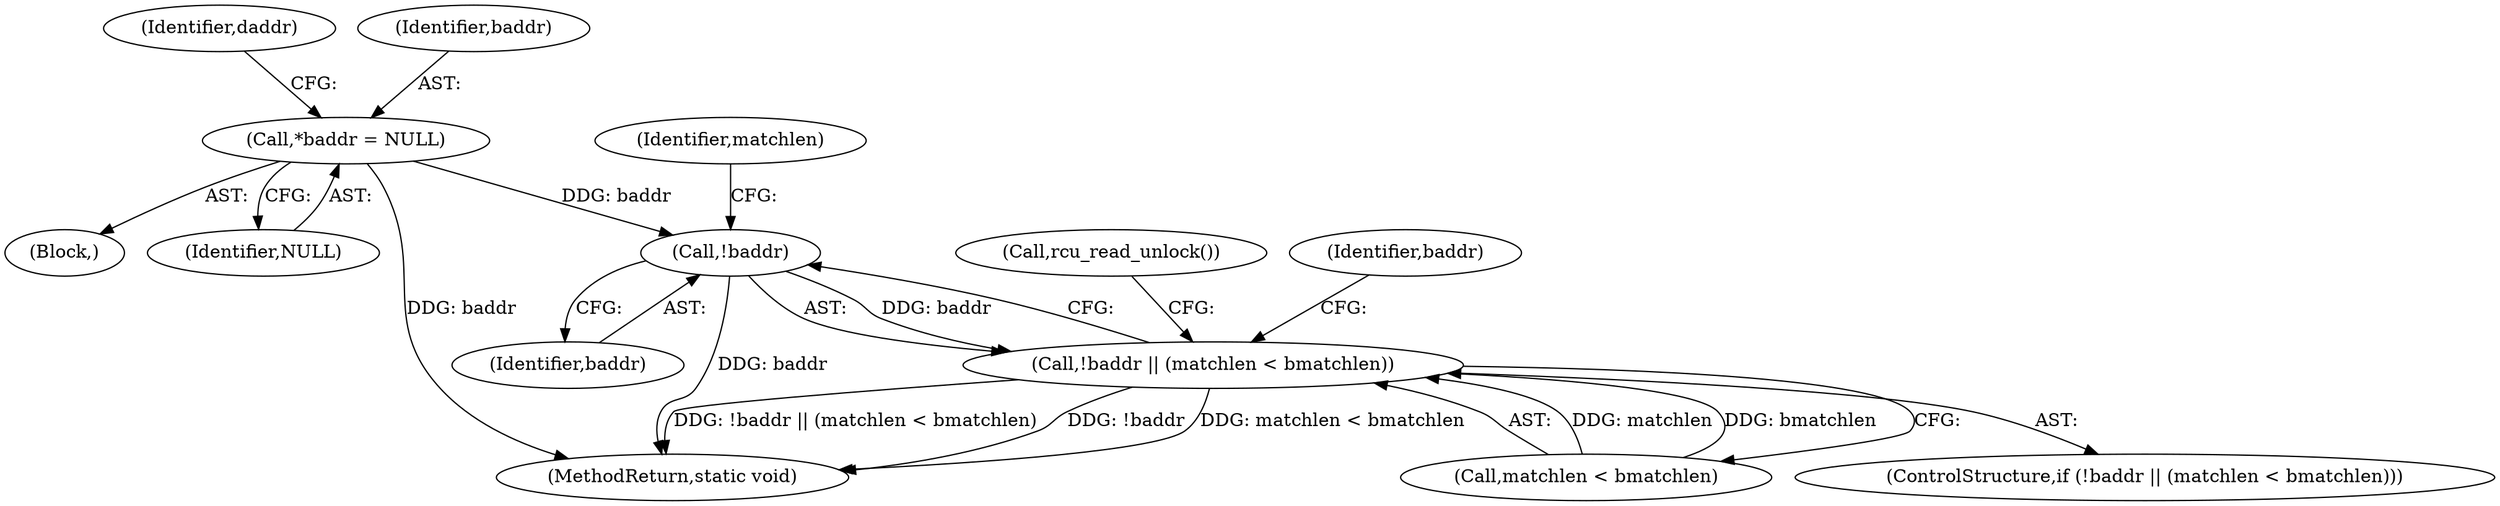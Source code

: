 digraph "0_linux_95ee62083cb6453e056562d91f597552021e6ae7@pointer" {
"1000370" [label="(Call,!baddr)"];
"1000133" [label="(Call,*baddr = NULL)"];
"1000369" [label="(Call,!baddr || (matchlen < bmatchlen))"];
"1000371" [label="(Identifier,baddr)"];
"1000372" [label="(Call,matchlen < bmatchlen)"];
"1000385" [label="(Call,rcu_read_unlock())"];
"1000369" [label="(Call,!baddr || (matchlen < bmatchlen))"];
"1000138" [label="(Identifier,daddr)"];
"1000368" [label="(ControlStructure,if (!baddr || (matchlen < bmatchlen)))"];
"1000110" [label="(Block,)"];
"1000377" [label="(Identifier,baddr)"];
"1000135" [label="(Identifier,NULL)"];
"1000370" [label="(Call,!baddr)"];
"1000373" [label="(Identifier,matchlen)"];
"1000133" [label="(Call,*baddr = NULL)"];
"1000134" [label="(Identifier,baddr)"];
"1000466" [label="(MethodReturn,static void)"];
"1000370" -> "1000369"  [label="AST: "];
"1000370" -> "1000371"  [label="CFG: "];
"1000371" -> "1000370"  [label="AST: "];
"1000373" -> "1000370"  [label="CFG: "];
"1000369" -> "1000370"  [label="CFG: "];
"1000370" -> "1000466"  [label="DDG: baddr"];
"1000370" -> "1000369"  [label="DDG: baddr"];
"1000133" -> "1000370"  [label="DDG: baddr"];
"1000133" -> "1000110"  [label="AST: "];
"1000133" -> "1000135"  [label="CFG: "];
"1000134" -> "1000133"  [label="AST: "];
"1000135" -> "1000133"  [label="AST: "];
"1000138" -> "1000133"  [label="CFG: "];
"1000133" -> "1000466"  [label="DDG: baddr"];
"1000369" -> "1000368"  [label="AST: "];
"1000369" -> "1000372"  [label="CFG: "];
"1000372" -> "1000369"  [label="AST: "];
"1000377" -> "1000369"  [label="CFG: "];
"1000385" -> "1000369"  [label="CFG: "];
"1000369" -> "1000466"  [label="DDG: !baddr || (matchlen < bmatchlen)"];
"1000369" -> "1000466"  [label="DDG: !baddr"];
"1000369" -> "1000466"  [label="DDG: matchlen < bmatchlen"];
"1000372" -> "1000369"  [label="DDG: matchlen"];
"1000372" -> "1000369"  [label="DDG: bmatchlen"];
}
